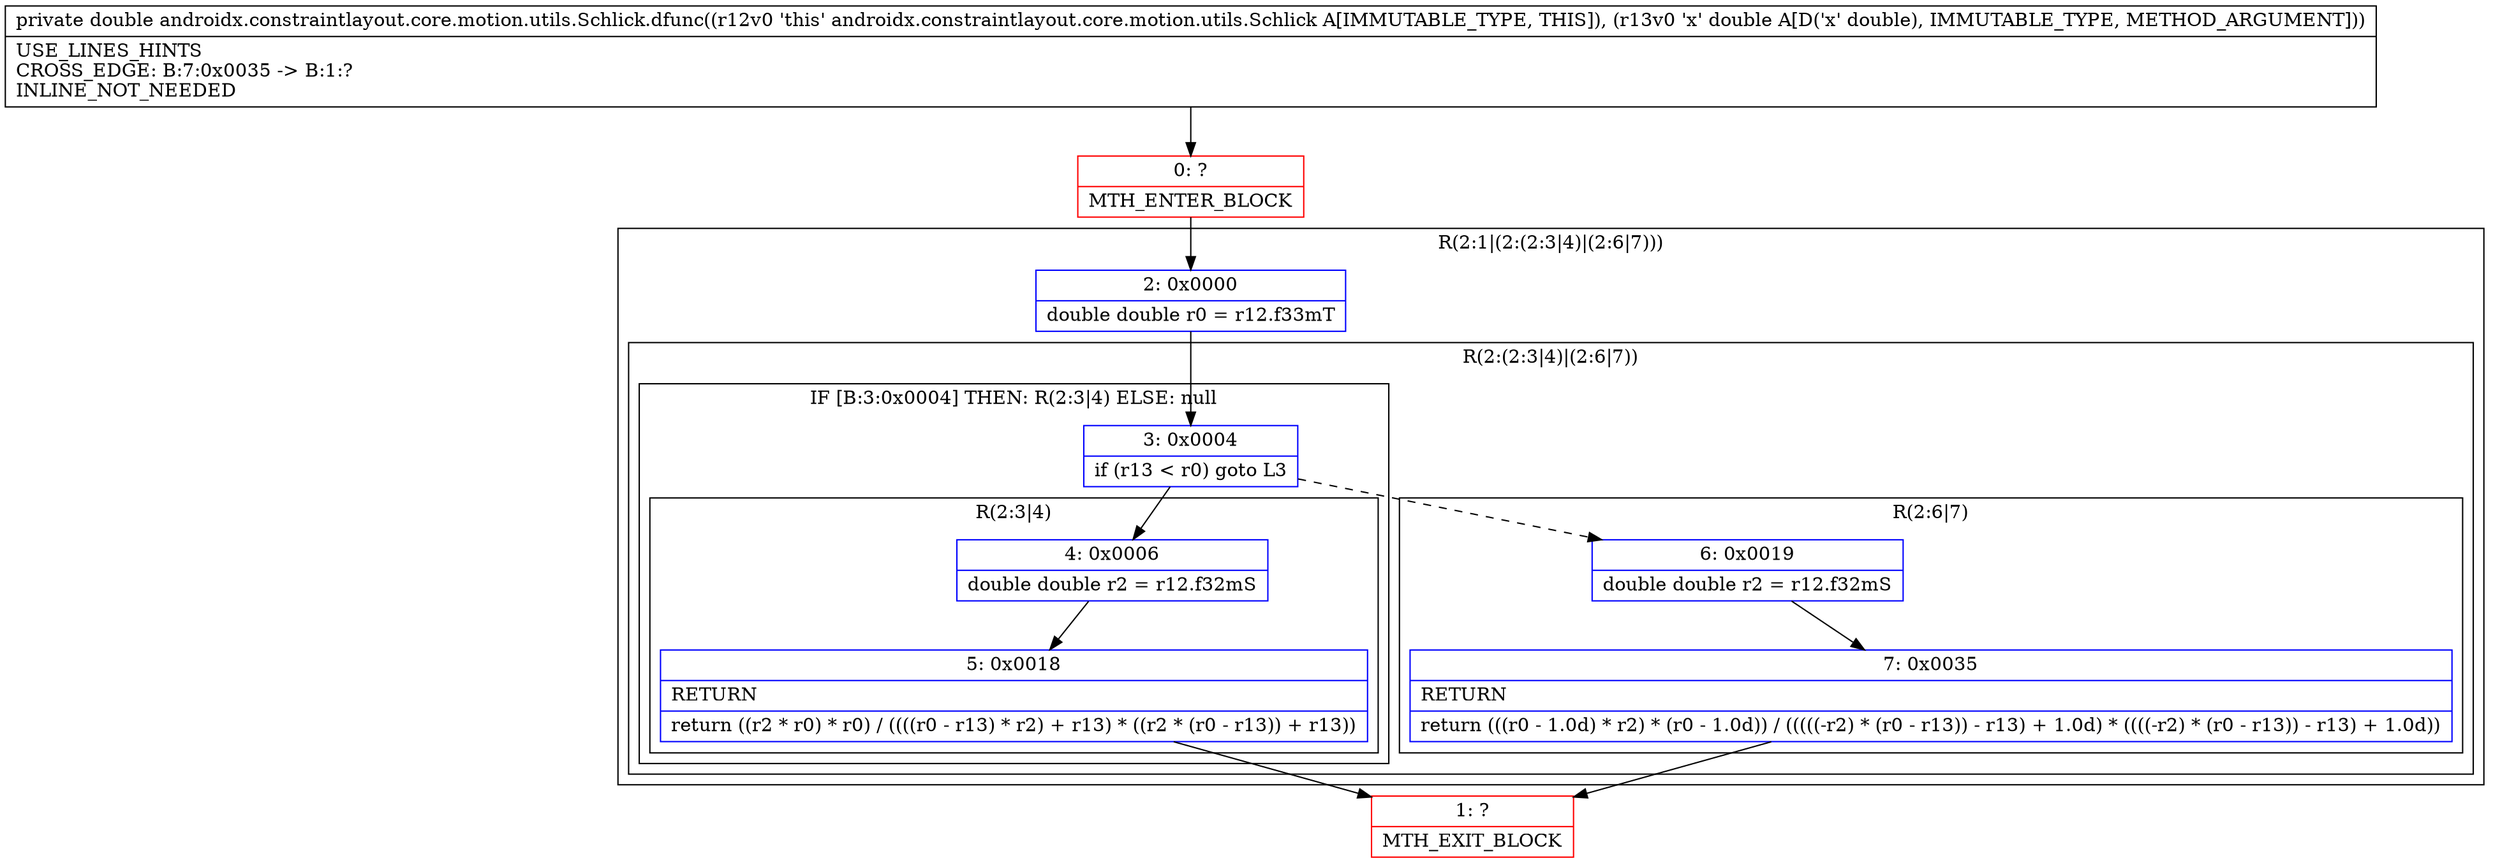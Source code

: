 digraph "CFG forandroidx.constraintlayout.core.motion.utils.Schlick.dfunc(D)D" {
subgraph cluster_Region_522531625 {
label = "R(2:1|(2:(2:3|4)|(2:6|7)))";
node [shape=record,color=blue];
Node_2 [shape=record,label="{2\:\ 0x0000|double double r0 = r12.f33mT\l}"];
subgraph cluster_Region_1150504594 {
label = "R(2:(2:3|4)|(2:6|7))";
node [shape=record,color=blue];
subgraph cluster_IfRegion_216364878 {
label = "IF [B:3:0x0004] THEN: R(2:3|4) ELSE: null";
node [shape=record,color=blue];
Node_3 [shape=record,label="{3\:\ 0x0004|if (r13 \< r0) goto L3\l}"];
subgraph cluster_Region_1394166761 {
label = "R(2:3|4)";
node [shape=record,color=blue];
Node_4 [shape=record,label="{4\:\ 0x0006|double double r2 = r12.f32mS\l}"];
Node_5 [shape=record,label="{5\:\ 0x0018|RETURN\l|return ((r2 * r0) * r0) \/ ((((r0 \- r13) * r2) + r13) * ((r2 * (r0 \- r13)) + r13))\l}"];
}
}
subgraph cluster_Region_458582473 {
label = "R(2:6|7)";
node [shape=record,color=blue];
Node_6 [shape=record,label="{6\:\ 0x0019|double double r2 = r12.f32mS\l}"];
Node_7 [shape=record,label="{7\:\ 0x0035|RETURN\l|return (((r0 \- 1.0d) * r2) * (r0 \- 1.0d)) \/ (((((\-r2) * (r0 \- r13)) \- r13) + 1.0d) * ((((\-r2) * (r0 \- r13)) \- r13) + 1.0d))\l}"];
}
}
}
Node_0 [shape=record,color=red,label="{0\:\ ?|MTH_ENTER_BLOCK\l}"];
Node_1 [shape=record,color=red,label="{1\:\ ?|MTH_EXIT_BLOCK\l}"];
MethodNode[shape=record,label="{private double androidx.constraintlayout.core.motion.utils.Schlick.dfunc((r12v0 'this' androidx.constraintlayout.core.motion.utils.Schlick A[IMMUTABLE_TYPE, THIS]), (r13v0 'x' double A[D('x' double), IMMUTABLE_TYPE, METHOD_ARGUMENT]))  | USE_LINES_HINTS\lCROSS_EDGE: B:7:0x0035 \-\> B:1:?\lINLINE_NOT_NEEDED\l}"];
MethodNode -> Node_0;Node_2 -> Node_3;
Node_3 -> Node_4;
Node_3 -> Node_6[style=dashed];
Node_4 -> Node_5;
Node_5 -> Node_1;
Node_6 -> Node_7;
Node_7 -> Node_1;
Node_0 -> Node_2;
}

